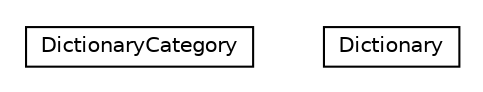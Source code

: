 #!/usr/local/bin/dot
#
# Class diagram 
# Generated by UMLGraph version R5_6_6-8-g8d7759 (http://www.umlgraph.org/)
#

digraph G {
	edge [fontname="Helvetica",fontsize=10,labelfontname="Helvetica",labelfontsize=10];
	node [fontname="Helvetica",fontsize=10,shape=plaintext];
	nodesep=0.25;
	ranksep=0.5;
	// org.dayatang.persistence.test.domain.DictionaryCategory
	c4119 [label=<<table title="org.dayatang.persistence.test.domain.DictionaryCategory" border="0" cellborder="1" cellspacing="0" cellpadding="2" port="p" href="./DictionaryCategory.html">
		<tr><td><table border="0" cellspacing="0" cellpadding="1">
<tr><td align="center" balign="center"> DictionaryCategory </td></tr>
		</table></td></tr>
		</table>>, URL="./DictionaryCategory.html", fontname="Helvetica", fontcolor="black", fontsize=10.0];
	// org.dayatang.persistence.test.domain.Dictionary
	c4120 [label=<<table title="org.dayatang.persistence.test.domain.Dictionary" border="0" cellborder="1" cellspacing="0" cellpadding="2" port="p" href="./Dictionary.html">
		<tr><td><table border="0" cellspacing="0" cellpadding="1">
<tr><td align="center" balign="center"> Dictionary </td></tr>
		</table></td></tr>
		</table>>, URL="./Dictionary.html", fontname="Helvetica", fontcolor="black", fontsize=10.0];
}

